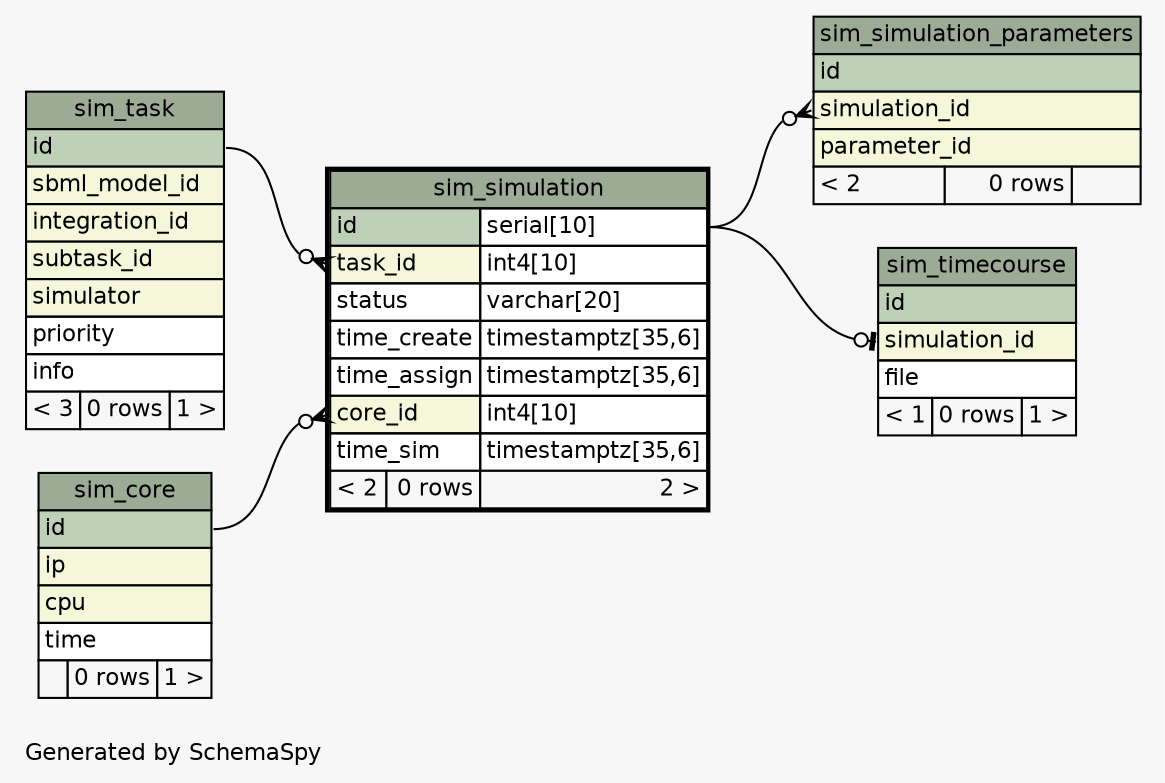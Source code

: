 // dot 2.26.3 on Linux 3.11.0-12-generic
// SchemaSpy rev 590
digraph "oneDegreeRelationshipsDiagram" {
  graph [
    rankdir="RL"
    bgcolor="#f7f7f7"
    label="\nGenerated by SchemaSpy"
    labeljust="l"
    nodesep="0.18"
    ranksep="0.46"
    fontname="Helvetica"
    fontsize="11"
  ];
  node [
    fontname="Helvetica"
    fontsize="11"
    shape="plaintext"
  ];
  edge [
    arrowsize="0.8"
  ];
  "sim_simulation":"core_id":w -> "sim_core":"id":e [arrowhead=none dir=back arrowtail=crowodot];
  "sim_simulation":"task_id":w -> "sim_task":"id":e [arrowhead=none dir=back arrowtail=crowodot];
  "sim_simulation_parameters":"simulation_id":w -> "sim_simulation":"id.type":e [arrowhead=none dir=back arrowtail=crowodot];
  "sim_timecourse":"simulation_id":w -> "sim_simulation":"id.type":e [arrowhead=none dir=back arrowtail=teeodot];
  "sim_core" [
    label=<
    <TABLE BORDER="0" CELLBORDER="1" CELLSPACING="0" BGCOLOR="#ffffff">
      <TR><TD COLSPAN="3" BGCOLOR="#9bab96" ALIGN="CENTER">sim_core</TD></TR>
      <TR><TD PORT="id" COLSPAN="3" BGCOLOR="#bed1b8" ALIGN="LEFT">id</TD></TR>
      <TR><TD PORT="ip" COLSPAN="3" BGCOLOR="#f4f7da" ALIGN="LEFT">ip</TD></TR>
      <TR><TD PORT="cpu" COLSPAN="3" BGCOLOR="#f4f7da" ALIGN="LEFT">cpu</TD></TR>
      <TR><TD PORT="time" COLSPAN="3" ALIGN="LEFT">time</TD></TR>
      <TR><TD ALIGN="LEFT" BGCOLOR="#f7f7f7">  </TD><TD ALIGN="RIGHT" BGCOLOR="#f7f7f7">0 rows</TD><TD ALIGN="RIGHT" BGCOLOR="#f7f7f7">1 &gt;</TD></TR>
    </TABLE>>
    URL="sim_core.html"
    tooltip="sim_core"
  ];
  "sim_simulation" [
    label=<
    <TABLE BORDER="2" CELLBORDER="1" CELLSPACING="0" BGCOLOR="#ffffff">
      <TR><TD COLSPAN="3" BGCOLOR="#9bab96" ALIGN="CENTER">sim_simulation</TD></TR>
      <TR><TD PORT="id" COLSPAN="2" BGCOLOR="#bed1b8" ALIGN="LEFT">id</TD><TD PORT="id.type" ALIGN="LEFT">serial[10]</TD></TR>
      <TR><TD PORT="task_id" COLSPAN="2" BGCOLOR="#f4f7da" ALIGN="LEFT">task_id</TD><TD PORT="task_id.type" ALIGN="LEFT">int4[10]</TD></TR>
      <TR><TD PORT="status" COLSPAN="2" ALIGN="LEFT">status</TD><TD PORT="status.type" ALIGN="LEFT">varchar[20]</TD></TR>
      <TR><TD PORT="time_create" COLSPAN="2" ALIGN="LEFT">time_create</TD><TD PORT="time_create.type" ALIGN="LEFT">timestamptz[35,6]</TD></TR>
      <TR><TD PORT="time_assign" COLSPAN="2" ALIGN="LEFT">time_assign</TD><TD PORT="time_assign.type" ALIGN="LEFT">timestamptz[35,6]</TD></TR>
      <TR><TD PORT="core_id" COLSPAN="2" BGCOLOR="#f4f7da" ALIGN="LEFT">core_id</TD><TD PORT="core_id.type" ALIGN="LEFT">int4[10]</TD></TR>
      <TR><TD PORT="time_sim" COLSPAN="2" ALIGN="LEFT">time_sim</TD><TD PORT="time_sim.type" ALIGN="LEFT">timestamptz[35,6]</TD></TR>
      <TR><TD ALIGN="LEFT" BGCOLOR="#f7f7f7">&lt; 2</TD><TD ALIGN="RIGHT" BGCOLOR="#f7f7f7">0 rows</TD><TD ALIGN="RIGHT" BGCOLOR="#f7f7f7">2 &gt;</TD></TR>
    </TABLE>>
    URL="sim_simulation.html"
    tooltip="sim_simulation"
  ];
  "sim_simulation_parameters" [
    label=<
    <TABLE BORDER="0" CELLBORDER="1" CELLSPACING="0" BGCOLOR="#ffffff">
      <TR><TD COLSPAN="3" BGCOLOR="#9bab96" ALIGN="CENTER">sim_simulation_parameters</TD></TR>
      <TR><TD PORT="id" COLSPAN="3" BGCOLOR="#bed1b8" ALIGN="LEFT">id</TD></TR>
      <TR><TD PORT="simulation_id" COLSPAN="3" BGCOLOR="#f4f7da" ALIGN="LEFT">simulation_id</TD></TR>
      <TR><TD PORT="parameter_id" COLSPAN="3" BGCOLOR="#f4f7da" ALIGN="LEFT">parameter_id</TD></TR>
      <TR><TD ALIGN="LEFT" BGCOLOR="#f7f7f7">&lt; 2</TD><TD ALIGN="RIGHT" BGCOLOR="#f7f7f7">0 rows</TD><TD ALIGN="RIGHT" BGCOLOR="#f7f7f7">  </TD></TR>
    </TABLE>>
    URL="sim_simulation_parameters.html"
    tooltip="sim_simulation_parameters"
  ];
  "sim_task" [
    label=<
    <TABLE BORDER="0" CELLBORDER="1" CELLSPACING="0" BGCOLOR="#ffffff">
      <TR><TD COLSPAN="3" BGCOLOR="#9bab96" ALIGN="CENTER">sim_task</TD></TR>
      <TR><TD PORT="id" COLSPAN="3" BGCOLOR="#bed1b8" ALIGN="LEFT">id</TD></TR>
      <TR><TD PORT="sbml_model_id" COLSPAN="3" BGCOLOR="#f4f7da" ALIGN="LEFT">sbml_model_id</TD></TR>
      <TR><TD PORT="integration_id" COLSPAN="3" BGCOLOR="#f4f7da" ALIGN="LEFT">integration_id</TD></TR>
      <TR><TD PORT="subtask_id" COLSPAN="3" BGCOLOR="#f4f7da" ALIGN="LEFT">subtask_id</TD></TR>
      <TR><TD PORT="simulator" COLSPAN="3" BGCOLOR="#f4f7da" ALIGN="LEFT">simulator</TD></TR>
      <TR><TD PORT="priority" COLSPAN="3" ALIGN="LEFT">priority</TD></TR>
      <TR><TD PORT="info" COLSPAN="3" ALIGN="LEFT">info</TD></TR>
      <TR><TD ALIGN="LEFT" BGCOLOR="#f7f7f7">&lt; 3</TD><TD ALIGN="RIGHT" BGCOLOR="#f7f7f7">0 rows</TD><TD ALIGN="RIGHT" BGCOLOR="#f7f7f7">1 &gt;</TD></TR>
    </TABLE>>
    URL="sim_task.html"
    tooltip="sim_task"
  ];
  "sim_timecourse" [
    label=<
    <TABLE BORDER="0" CELLBORDER="1" CELLSPACING="0" BGCOLOR="#ffffff">
      <TR><TD COLSPAN="3" BGCOLOR="#9bab96" ALIGN="CENTER">sim_timecourse</TD></TR>
      <TR><TD PORT="id" COLSPAN="3" BGCOLOR="#bed1b8" ALIGN="LEFT">id</TD></TR>
      <TR><TD PORT="simulation_id" COLSPAN="3" BGCOLOR="#f4f7da" ALIGN="LEFT">simulation_id</TD></TR>
      <TR><TD PORT="file" COLSPAN="3" ALIGN="LEFT">file</TD></TR>
      <TR><TD ALIGN="LEFT" BGCOLOR="#f7f7f7">&lt; 1</TD><TD ALIGN="RIGHT" BGCOLOR="#f7f7f7">0 rows</TD><TD ALIGN="RIGHT" BGCOLOR="#f7f7f7">1 &gt;</TD></TR>
    </TABLE>>
    URL="sim_timecourse.html"
    tooltip="sim_timecourse"
  ];
}
